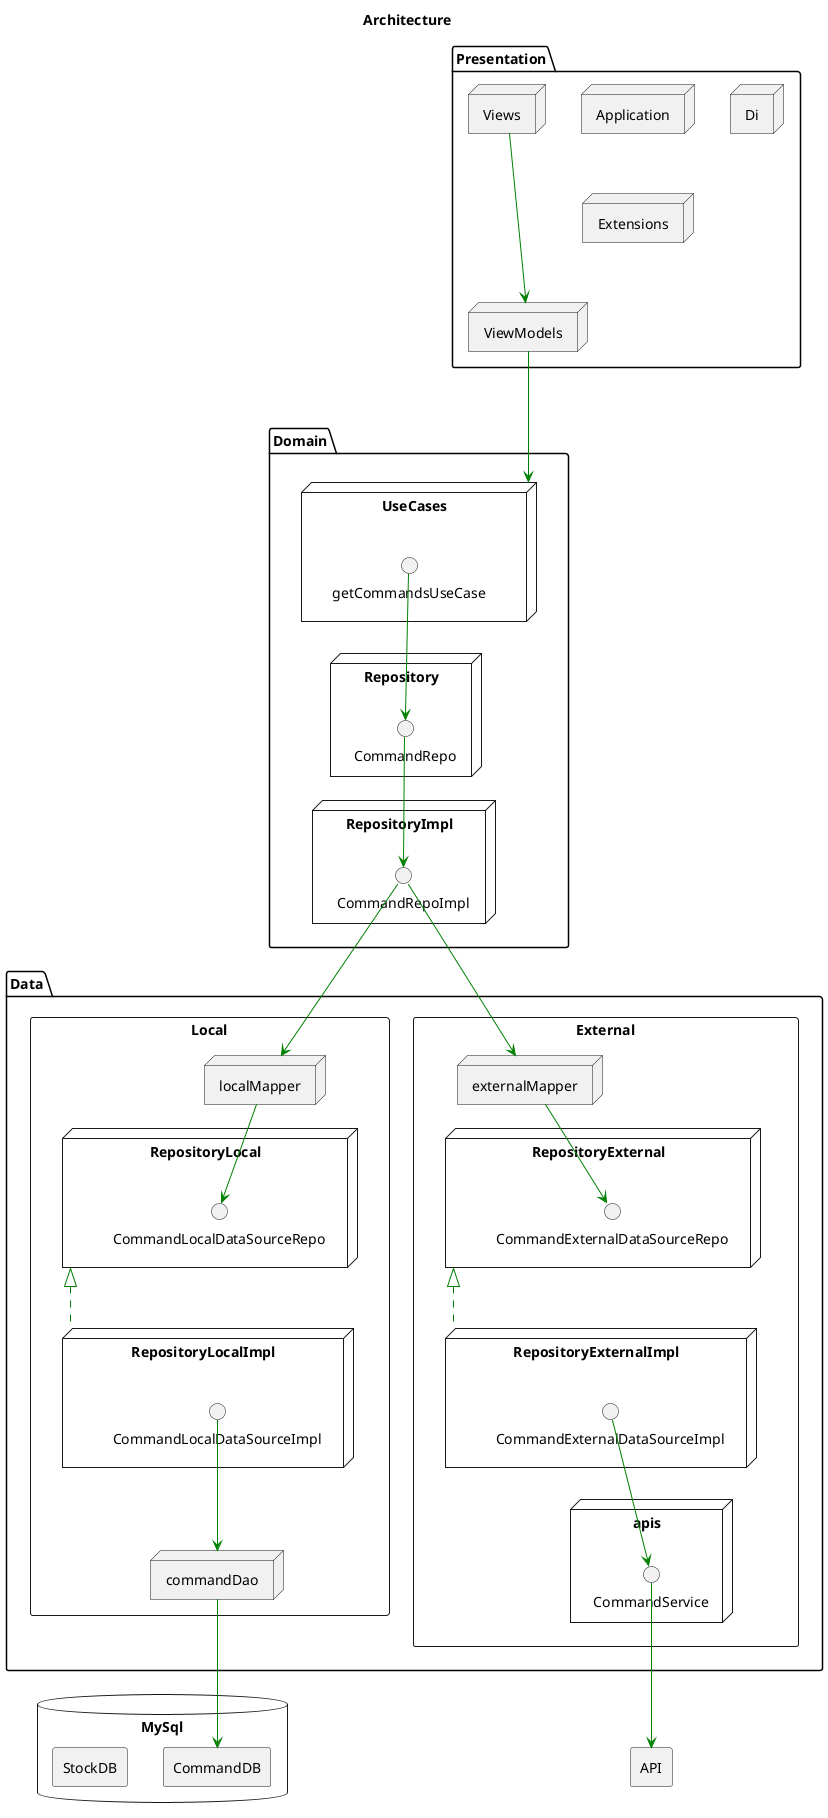 @startuml

title Architecture
skinparam object {
          BackgroundColor Snow
          BorderColor Green
          ArrowColor Green
}
skinparam defaultTextAlignment center

'PRESENTATION (Android Part)
package "Presentation" {
  node "Application"
  node "Di"
  node "Views"
  node "Extensions"
  node ViewModels
}

'DOMAIN MODEL
package "Domain" {
  node Repository {
      () CommandRepo
  }
  node RepositoryImpl{
      () CommandRepoImpl
  }

  node UseCases {
    () getCommandsUseCase
  }
}

'DATAS
package "Data" {
'LOCAL MODULE
rectangle "Local" {
  node RepositoryLocal {
    () CommandLocalDataSourceRepo
  }

  node localMapper

  node RepositoryLocalImpl {
    () CommandLocalDataSourceImpl
  }

  node commandDao
}

'EXTERNAL MODULE
rectangle "External" {
  node apis {
    () CommandService
  }
  node externalMapper
  node RepositoryExternal {
      () CommandExternalDataSourceRepo
  }
  node RepositoryExternalImpl {
      () CommandExternalDataSourceImpl
  }
}
}

'EXTERNAL DATA SOURCE
rectangle API

database "MySql" {
  rectangle CommandDB
  rectangle StockDB
}

'RELATIONS
Views -down--> ViewModels
ViewModels -down--> UseCases

getCommandsUseCase --> CommandRepo

CommandRepo --> CommandRepoImpl
CommandRepoImpl --> localMapper
localMapper --> CommandLocalDataSourceRepo
RepositoryLocalImpl ..up.|> RepositoryLocal
CommandLocalDataSourceImpl --> commandDao
commandDao --> CommandDB

CommandRepoImpl --> externalMapper
externalMapper --> CommandExternalDataSourceRepo
RepositoryExternalImpl ..up.|> RepositoryExternal
CommandExternalDataSourceImpl --> CommandService
CommandService --> API

'Hidden relations
CommandExternalDataSourceRepo -[hidden]down- CommandService
UseCases -[hidden]- externalMapper

@enduml